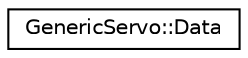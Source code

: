 digraph "Graphical Class Hierarchy"
{
  edge [fontname="Helvetica",fontsize="10",labelfontname="Helvetica",labelfontsize="10"];
  node [fontname="Helvetica",fontsize="10",shape=record];
  rankdir="LR";
  Node0 [label="GenericServo::Data",height=0.2,width=0.4,color="black", fillcolor="white", style="filled",URL="$structGenericServo_1_1Data.html",tooltip="The Data struct. "];
}
